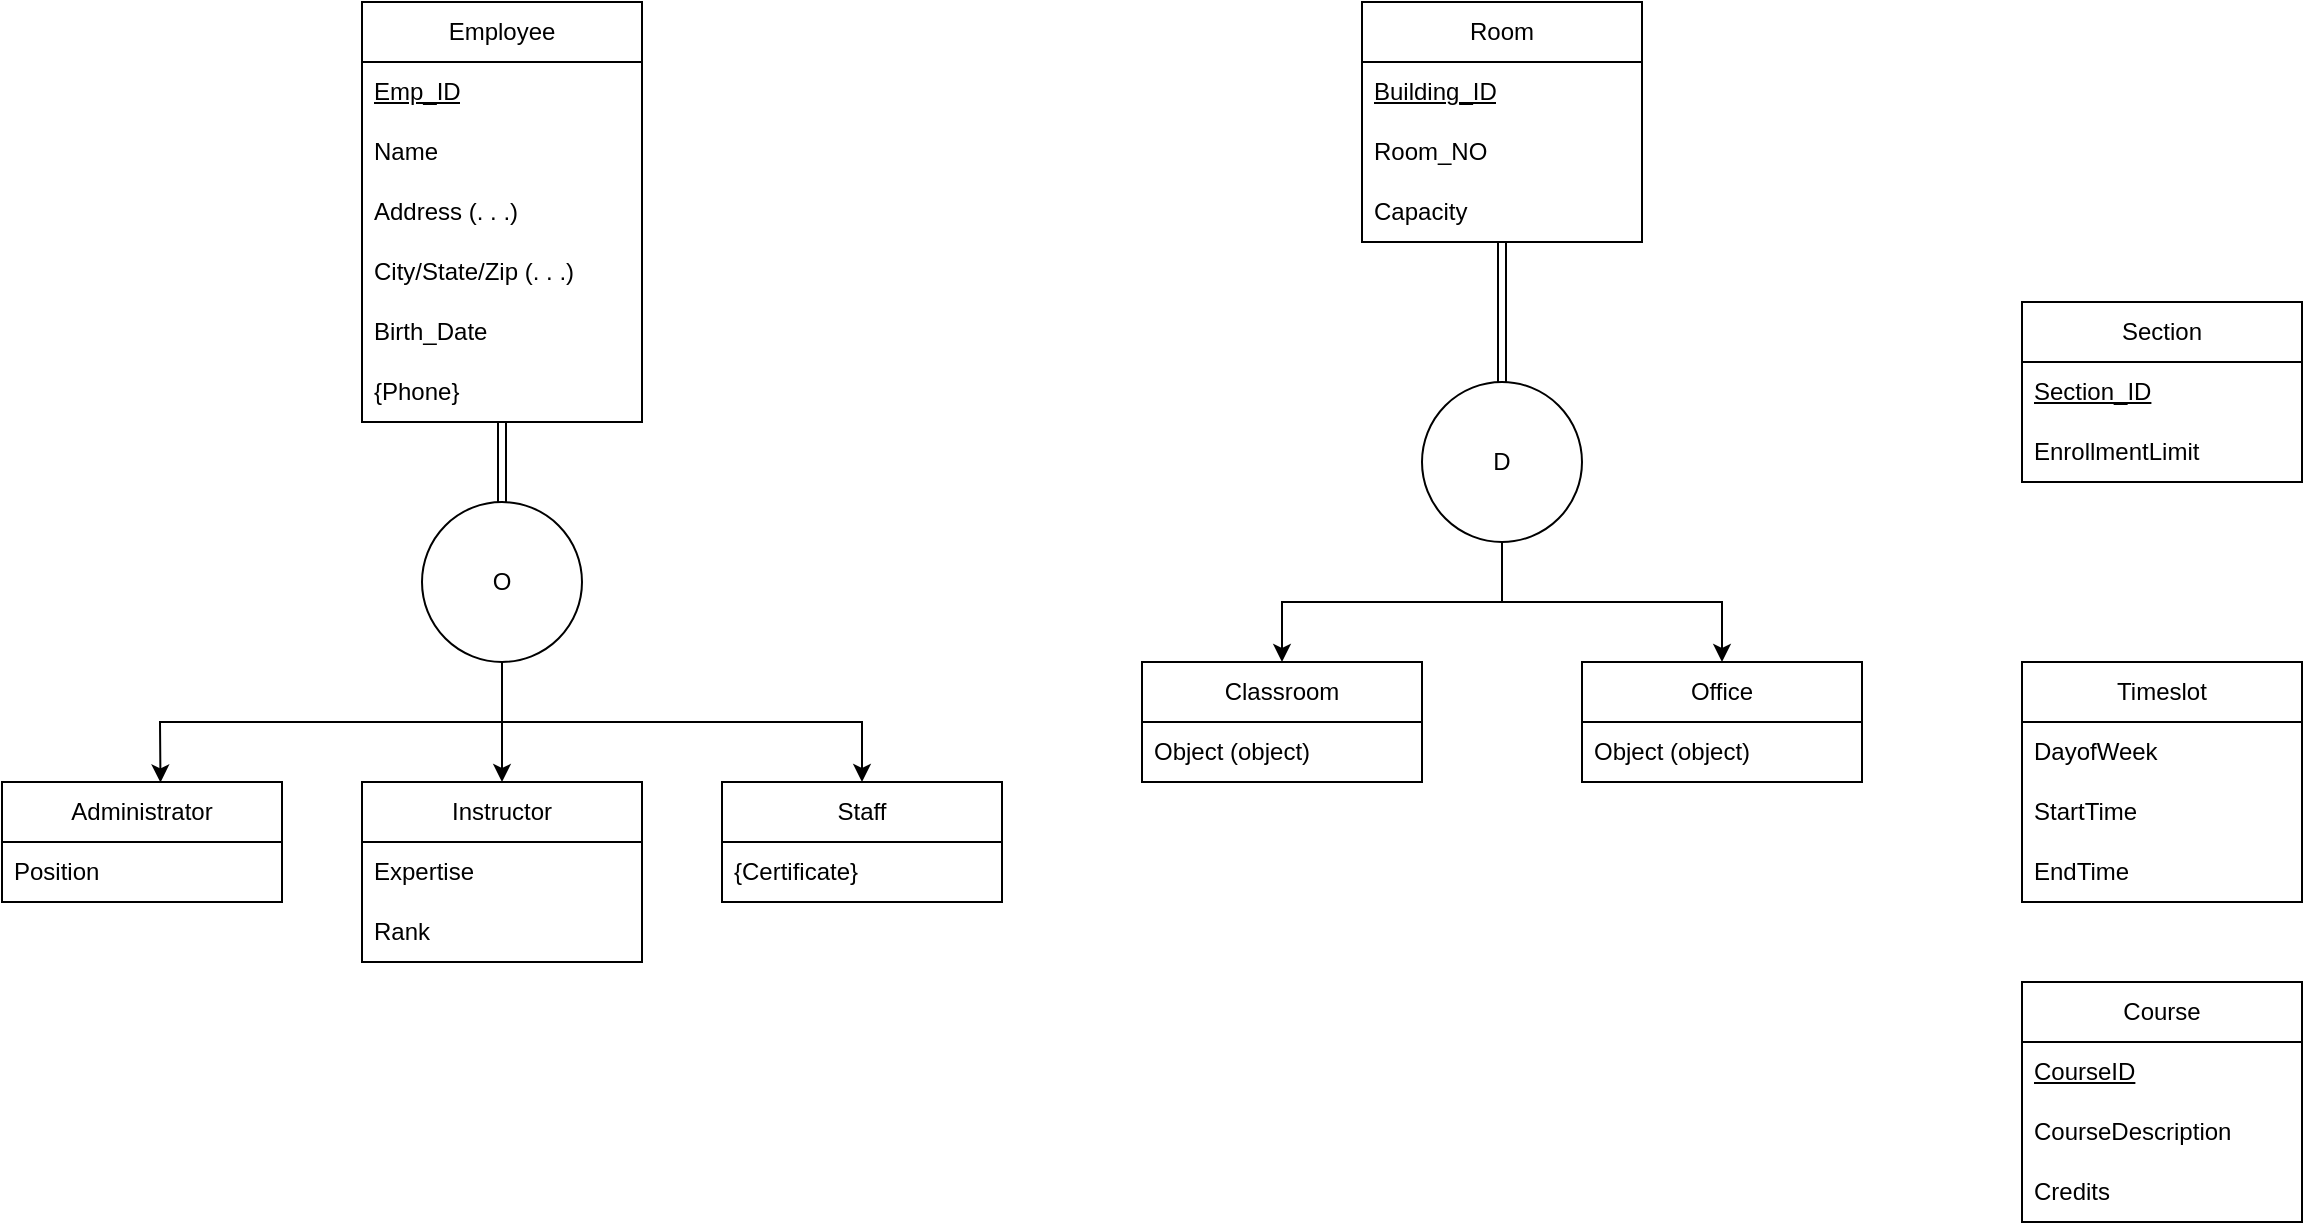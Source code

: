 <mxfile version="28.2.5">
  <diagram name="Page-1" id="pNBeXpuQ4L14QntjSeyP">
    <mxGraphModel dx="916" dy="746" grid="1" gridSize="10" guides="1" tooltips="1" connect="1" arrows="1" fold="1" page="1" pageScale="1" pageWidth="850" pageHeight="1100" math="0" shadow="0">
      <root>
        <mxCell id="0" />
        <mxCell id="1" parent="0" />
        <mxCell id="OhDDxIPIgr9wnCfn7Brg-9" value="" style="edgeStyle=orthogonalEdgeStyle;rounded=0;orthogonalLoop=1;jettySize=auto;html=1;shape=link;" parent="1" source="OhDDxIPIgr9wnCfn7Brg-1" target="OhDDxIPIgr9wnCfn7Brg-8" edge="1">
          <mxGeometry relative="1" as="geometry" />
        </mxCell>
        <mxCell id="OhDDxIPIgr9wnCfn7Brg-1" value="Employee" style="swimlane;fontStyle=0;childLayout=stackLayout;horizontal=1;startSize=30;horizontalStack=0;resizeParent=1;resizeParentMax=0;resizeLast=0;collapsible=1;marginBottom=0;whiteSpace=wrap;html=1;" parent="1" vertex="1">
          <mxGeometry x="340" y="240" width="140" height="210" as="geometry" />
        </mxCell>
        <mxCell id="OhDDxIPIgr9wnCfn7Brg-2" value="&lt;u&gt;Emp_ID&lt;/u&gt;" style="text;strokeColor=none;fillColor=none;align=left;verticalAlign=middle;spacingLeft=4;spacingRight=4;overflow=hidden;points=[[0,0.5],[1,0.5]];portConstraint=eastwest;rotatable=0;whiteSpace=wrap;html=1;" parent="OhDDxIPIgr9wnCfn7Brg-1" vertex="1">
          <mxGeometry y="30" width="140" height="30" as="geometry" />
        </mxCell>
        <mxCell id="OhDDxIPIgr9wnCfn7Brg-3" value="&lt;div&gt;Name&lt;/div&gt;" style="text;strokeColor=none;fillColor=none;align=left;verticalAlign=middle;spacingLeft=4;spacingRight=4;overflow=hidden;points=[[0,0.5],[1,0.5]];portConstraint=eastwest;rotatable=0;whiteSpace=wrap;html=1;" parent="OhDDxIPIgr9wnCfn7Brg-1" vertex="1">
          <mxGeometry y="60" width="140" height="30" as="geometry" />
        </mxCell>
        <mxCell id="OhDDxIPIgr9wnCfn7Brg-4" value="Address&amp;nbsp;(. . .)" style="text;strokeColor=none;fillColor=none;align=left;verticalAlign=middle;spacingLeft=4;spacingRight=4;overflow=hidden;points=[[0,0.5],[1,0.5]];portConstraint=eastwest;rotatable=0;whiteSpace=wrap;html=1;" parent="OhDDxIPIgr9wnCfn7Brg-1" vertex="1">
          <mxGeometry y="90" width="140" height="30" as="geometry" />
        </mxCell>
        <mxCell id="OhDDxIPIgr9wnCfn7Brg-5" value="City/State/Zip (. . .)" style="text;strokeColor=none;fillColor=none;align=left;verticalAlign=middle;spacingLeft=4;spacingRight=4;overflow=hidden;points=[[0,0.5],[1,0.5]];portConstraint=eastwest;rotatable=0;whiteSpace=wrap;html=1;" parent="OhDDxIPIgr9wnCfn7Brg-1" vertex="1">
          <mxGeometry y="120" width="140" height="30" as="geometry" />
        </mxCell>
        <mxCell id="OhDDxIPIgr9wnCfn7Brg-6" value="Birth_Date" style="text;strokeColor=none;fillColor=none;align=left;verticalAlign=middle;spacingLeft=4;spacingRight=4;overflow=hidden;points=[[0,0.5],[1,0.5]];portConstraint=eastwest;rotatable=0;whiteSpace=wrap;html=1;" parent="OhDDxIPIgr9wnCfn7Brg-1" vertex="1">
          <mxGeometry y="150" width="140" height="30" as="geometry" />
        </mxCell>
        <mxCell id="OhDDxIPIgr9wnCfn7Brg-7" value="{Phone}" style="text;strokeColor=none;fillColor=none;align=left;verticalAlign=middle;spacingLeft=4;spacingRight=4;overflow=hidden;points=[[0,0.5],[1,0.5]];portConstraint=eastwest;rotatable=0;whiteSpace=wrap;html=1;" parent="OhDDxIPIgr9wnCfn7Brg-1" vertex="1">
          <mxGeometry y="180" width="140" height="30" as="geometry" />
        </mxCell>
        <mxCell id="OhDDxIPIgr9wnCfn7Brg-19" style="edgeStyle=elbowEdgeStyle;rounded=0;orthogonalLoop=1;jettySize=auto;html=1;elbow=vertical;entryX=0.5;entryY=0;entryDx=0;entryDy=0;" parent="1" source="OhDDxIPIgr9wnCfn7Brg-8" target="OhDDxIPIgr9wnCfn7Brg-10" edge="1">
          <mxGeometry relative="1" as="geometry">
            <mxPoint x="410" y="600" as="targetPoint" />
          </mxGeometry>
        </mxCell>
        <mxCell id="OhDDxIPIgr9wnCfn7Brg-8" value="O" style="ellipse;whiteSpace=wrap;html=1;fontStyle=0;startSize=30;horizontal=1;" parent="1" vertex="1">
          <mxGeometry x="370" y="490" width="80" height="80" as="geometry" />
        </mxCell>
        <mxCell id="OhDDxIPIgr9wnCfn7Brg-10" value="Instructor" style="swimlane;fontStyle=0;childLayout=stackLayout;horizontal=1;startSize=30;horizontalStack=0;resizeParent=1;resizeParentMax=0;resizeLast=0;collapsible=1;marginBottom=0;whiteSpace=wrap;html=1;" parent="1" vertex="1">
          <mxGeometry x="340" y="630" width="140" height="90" as="geometry" />
        </mxCell>
        <mxCell id="OhDDxIPIgr9wnCfn7Brg-11" value="Expertise" style="text;strokeColor=none;fillColor=none;align=left;verticalAlign=middle;spacingLeft=4;spacingRight=4;overflow=hidden;points=[[0,0.5],[1,0.5]];portConstraint=eastwest;rotatable=0;whiteSpace=wrap;html=1;" parent="OhDDxIPIgr9wnCfn7Brg-10" vertex="1">
          <mxGeometry y="30" width="140" height="30" as="geometry" />
        </mxCell>
        <mxCell id="OhDDxIPIgr9wnCfn7Brg-22" value="Rank" style="text;strokeColor=none;fillColor=none;align=left;verticalAlign=middle;spacingLeft=4;spacingRight=4;overflow=hidden;points=[[0,0.5],[1,0.5]];portConstraint=eastwest;rotatable=0;whiteSpace=wrap;html=1;" parent="OhDDxIPIgr9wnCfn7Brg-10" vertex="1">
          <mxGeometry y="60" width="140" height="30" as="geometry" />
        </mxCell>
        <mxCell id="OhDDxIPIgr9wnCfn7Brg-14" value="Administrator" style="swimlane;fontStyle=0;childLayout=stackLayout;horizontal=1;startSize=30;horizontalStack=0;resizeParent=1;resizeParentMax=0;resizeLast=0;collapsible=1;marginBottom=0;whiteSpace=wrap;html=1;" parent="1" vertex="1">
          <mxGeometry x="160" y="630" width="140" height="60" as="geometry" />
        </mxCell>
        <mxCell id="OhDDxIPIgr9wnCfn7Brg-15" value="Position" style="text;strokeColor=none;fillColor=none;align=left;verticalAlign=middle;spacingLeft=4;spacingRight=4;overflow=hidden;points=[[0,0.5],[1,0.5]];portConstraint=eastwest;rotatable=0;whiteSpace=wrap;html=1;" parent="OhDDxIPIgr9wnCfn7Brg-14" vertex="1">
          <mxGeometry y="30" width="140" height="30" as="geometry" />
        </mxCell>
        <mxCell id="OhDDxIPIgr9wnCfn7Brg-16" value="Staff" style="swimlane;fontStyle=0;childLayout=stackLayout;horizontal=1;startSize=30;horizontalStack=0;resizeParent=1;resizeParentMax=0;resizeLast=0;collapsible=1;marginBottom=0;whiteSpace=wrap;html=1;" parent="1" vertex="1">
          <mxGeometry x="520" y="630" width="140" height="60" as="geometry" />
        </mxCell>
        <mxCell id="OhDDxIPIgr9wnCfn7Brg-17" value="{Certificate}" style="text;strokeColor=none;fillColor=none;align=left;verticalAlign=middle;spacingLeft=4;spacingRight=4;overflow=hidden;points=[[0,0.5],[1,0.5]];portConstraint=eastwest;rotatable=0;whiteSpace=wrap;html=1;" parent="OhDDxIPIgr9wnCfn7Brg-16" vertex="1">
          <mxGeometry y="30" width="140" height="30" as="geometry" />
        </mxCell>
        <mxCell id="OhDDxIPIgr9wnCfn7Brg-20" value="" style="endArrow=classic;html=1;rounded=0;entryX=0.566;entryY=0.004;entryDx=0;entryDy=0;entryPerimeter=0;" parent="1" target="OhDDxIPIgr9wnCfn7Brg-14" edge="1">
          <mxGeometry width="50" height="50" relative="1" as="geometry">
            <mxPoint x="410" y="600" as="sourcePoint" />
            <mxPoint x="210" y="600" as="targetPoint" />
            <Array as="points">
              <mxPoint x="239" y="600" />
            </Array>
          </mxGeometry>
        </mxCell>
        <mxCell id="OhDDxIPIgr9wnCfn7Brg-21" value="" style="endArrow=classic;html=1;rounded=0;entryX=0.566;entryY=0.004;entryDx=0;entryDy=0;entryPerimeter=0;" parent="1" edge="1">
          <mxGeometry width="50" height="50" relative="1" as="geometry">
            <mxPoint x="410" y="600" as="sourcePoint" />
            <mxPoint x="590" y="630" as="targetPoint" />
            <Array as="points">
              <mxPoint x="590" y="600" />
            </Array>
          </mxGeometry>
        </mxCell>
        <mxCell id="OhDDxIPIgr9wnCfn7Brg-23" value="" style="edgeStyle=orthogonalEdgeStyle;rounded=0;orthogonalLoop=1;jettySize=auto;html=1;shape=link;" parent="1" source="OhDDxIPIgr9wnCfn7Brg-24" target="OhDDxIPIgr9wnCfn7Brg-32" edge="1">
          <mxGeometry relative="1" as="geometry" />
        </mxCell>
        <mxCell id="OhDDxIPIgr9wnCfn7Brg-24" value="Room" style="swimlane;fontStyle=0;childLayout=stackLayout;horizontal=1;startSize=30;horizontalStack=0;resizeParent=1;resizeParentMax=0;resizeLast=0;collapsible=1;marginBottom=0;whiteSpace=wrap;html=1;" parent="1" vertex="1">
          <mxGeometry x="840" y="240" width="140" height="120" as="geometry" />
        </mxCell>
        <mxCell id="OhDDxIPIgr9wnCfn7Brg-25" value="&lt;u&gt;Building_ID&lt;/u&gt;" style="text;strokeColor=none;fillColor=none;align=left;verticalAlign=middle;spacingLeft=4;spacingRight=4;overflow=hidden;points=[[0,0.5],[1,0.5]];portConstraint=eastwest;rotatable=0;whiteSpace=wrap;html=1;" parent="OhDDxIPIgr9wnCfn7Brg-24" vertex="1">
          <mxGeometry y="30" width="140" height="30" as="geometry" />
        </mxCell>
        <mxCell id="OhDDxIPIgr9wnCfn7Brg-26" value="Room_NO" style="text;strokeColor=none;fillColor=none;align=left;verticalAlign=middle;spacingLeft=4;spacingRight=4;overflow=hidden;points=[[0,0.5],[1,0.5]];portConstraint=eastwest;rotatable=0;whiteSpace=wrap;html=1;" parent="OhDDxIPIgr9wnCfn7Brg-24" vertex="1">
          <mxGeometry y="60" width="140" height="30" as="geometry" />
        </mxCell>
        <mxCell id="OhDDxIPIgr9wnCfn7Brg-27" value="Capacity" style="text;strokeColor=none;fillColor=none;align=left;verticalAlign=middle;spacingLeft=4;spacingRight=4;overflow=hidden;points=[[0,0.5],[1,0.5]];portConstraint=eastwest;rotatable=0;whiteSpace=wrap;html=1;" parent="OhDDxIPIgr9wnCfn7Brg-24" vertex="1">
          <mxGeometry y="90" width="140" height="30" as="geometry" />
        </mxCell>
        <mxCell id="OhDDxIPIgr9wnCfn7Brg-31" style="edgeStyle=elbowEdgeStyle;rounded=0;orthogonalLoop=1;jettySize=auto;html=1;elbow=vertical;endArrow=none;endFill=0;" parent="1" source="OhDDxIPIgr9wnCfn7Brg-32" edge="1">
          <mxGeometry relative="1" as="geometry">
            <mxPoint x="910" y="540" as="targetPoint" />
          </mxGeometry>
        </mxCell>
        <mxCell id="OhDDxIPIgr9wnCfn7Brg-32" value="D" style="ellipse;whiteSpace=wrap;html=1;fontStyle=0;startSize=30;horizontal=1;" parent="1" vertex="1">
          <mxGeometry x="870" y="430" width="80" height="80" as="geometry" />
        </mxCell>
        <mxCell id="OhDDxIPIgr9wnCfn7Brg-36" value="Classroom" style="swimlane;fontStyle=0;childLayout=stackLayout;horizontal=1;startSize=30;horizontalStack=0;resizeParent=1;resizeParentMax=0;resizeLast=0;collapsible=1;marginBottom=0;whiteSpace=wrap;html=1;" parent="1" vertex="1">
          <mxGeometry x="730" y="570" width="140" height="60" as="geometry" />
        </mxCell>
        <mxCell id="OhDDxIPIgr9wnCfn7Brg-37" value="Object (object)" style="text;strokeColor=none;fillColor=none;align=left;verticalAlign=middle;spacingLeft=4;spacingRight=4;overflow=hidden;points=[[0,0.5],[1,0.5]];portConstraint=eastwest;rotatable=0;whiteSpace=wrap;html=1;" parent="OhDDxIPIgr9wnCfn7Brg-36" vertex="1">
          <mxGeometry y="30" width="140" height="30" as="geometry" />
        </mxCell>
        <mxCell id="OhDDxIPIgr9wnCfn7Brg-38" value="Office" style="swimlane;fontStyle=0;childLayout=stackLayout;horizontal=1;startSize=30;horizontalStack=0;resizeParent=1;resizeParentMax=0;resizeLast=0;collapsible=1;marginBottom=0;whiteSpace=wrap;html=1;" parent="1" vertex="1">
          <mxGeometry x="950" y="570" width="140" height="60" as="geometry" />
        </mxCell>
        <mxCell id="OhDDxIPIgr9wnCfn7Brg-39" value="Object (object)" style="text;strokeColor=none;fillColor=none;align=left;verticalAlign=middle;spacingLeft=4;spacingRight=4;overflow=hidden;points=[[0,0.5],[1,0.5]];portConstraint=eastwest;rotatable=0;whiteSpace=wrap;html=1;" parent="OhDDxIPIgr9wnCfn7Brg-38" vertex="1">
          <mxGeometry y="30" width="140" height="30" as="geometry" />
        </mxCell>
        <mxCell id="OhDDxIPIgr9wnCfn7Brg-40" value="" style="endArrow=classic;html=1;rounded=0;" parent="1" edge="1">
          <mxGeometry width="50" height="50" relative="1" as="geometry">
            <mxPoint x="910" y="540" as="sourcePoint" />
            <mxPoint x="800" y="570" as="targetPoint" />
            <Array as="points">
              <mxPoint x="800" y="540" />
            </Array>
          </mxGeometry>
        </mxCell>
        <mxCell id="OhDDxIPIgr9wnCfn7Brg-41" value="" style="endArrow=classic;html=1;rounded=0;entryX=0.5;entryY=0;entryDx=0;entryDy=0;" parent="1" target="OhDDxIPIgr9wnCfn7Brg-38" edge="1">
          <mxGeometry width="50" height="50" relative="1" as="geometry">
            <mxPoint x="910" y="540" as="sourcePoint" />
            <mxPoint x="1010" y="560" as="targetPoint" />
            <Array as="points">
              <mxPoint x="1020" y="540" />
            </Array>
          </mxGeometry>
        </mxCell>
        <mxCell id="dM-d7xp5EMUZUrmFZuvB-1" value="Timeslot" style="swimlane;fontStyle=0;childLayout=stackLayout;horizontal=1;startSize=30;horizontalStack=0;resizeParent=1;resizeParentMax=0;resizeLast=0;collapsible=1;marginBottom=0;whiteSpace=wrap;html=1;" vertex="1" parent="1">
          <mxGeometry x="1170" y="570" width="140" height="120" as="geometry" />
        </mxCell>
        <mxCell id="dM-d7xp5EMUZUrmFZuvB-2" value="DayofWeek" style="text;strokeColor=none;fillColor=none;align=left;verticalAlign=middle;spacingLeft=4;spacingRight=4;overflow=hidden;points=[[0,0.5],[1,0.5]];portConstraint=eastwest;rotatable=0;whiteSpace=wrap;html=1;" vertex="1" parent="dM-d7xp5EMUZUrmFZuvB-1">
          <mxGeometry y="30" width="140" height="30" as="geometry" />
        </mxCell>
        <mxCell id="dM-d7xp5EMUZUrmFZuvB-3" value="StartTime" style="text;strokeColor=none;fillColor=none;align=left;verticalAlign=middle;spacingLeft=4;spacingRight=4;overflow=hidden;points=[[0,0.5],[1,0.5]];portConstraint=eastwest;rotatable=0;whiteSpace=wrap;html=1;" vertex="1" parent="dM-d7xp5EMUZUrmFZuvB-1">
          <mxGeometry y="60" width="140" height="30" as="geometry" />
        </mxCell>
        <mxCell id="dM-d7xp5EMUZUrmFZuvB-4" value="EndTime" style="text;strokeColor=none;fillColor=none;align=left;verticalAlign=middle;spacingLeft=4;spacingRight=4;overflow=hidden;points=[[0,0.5],[1,0.5]];portConstraint=eastwest;rotatable=0;whiteSpace=wrap;html=1;" vertex="1" parent="dM-d7xp5EMUZUrmFZuvB-1">
          <mxGeometry y="90" width="140" height="30" as="geometry" />
        </mxCell>
        <mxCell id="dM-d7xp5EMUZUrmFZuvB-6" value="Course" style="swimlane;fontStyle=0;childLayout=stackLayout;horizontal=1;startSize=30;horizontalStack=0;resizeParent=1;resizeParentMax=0;resizeLast=0;collapsible=1;marginBottom=0;whiteSpace=wrap;html=1;" vertex="1" parent="1">
          <mxGeometry x="1170" y="730" width="140" height="120" as="geometry" />
        </mxCell>
        <mxCell id="dM-d7xp5EMUZUrmFZuvB-7" value="&lt;u&gt;CourseID&lt;/u&gt;" style="text;strokeColor=none;fillColor=none;align=left;verticalAlign=middle;spacingLeft=4;spacingRight=4;overflow=hidden;points=[[0,0.5],[1,0.5]];portConstraint=eastwest;rotatable=0;whiteSpace=wrap;html=1;" vertex="1" parent="dM-d7xp5EMUZUrmFZuvB-6">
          <mxGeometry y="30" width="140" height="30" as="geometry" />
        </mxCell>
        <mxCell id="dM-d7xp5EMUZUrmFZuvB-8" value="CourseDescription" style="text;strokeColor=none;fillColor=none;align=left;verticalAlign=middle;spacingLeft=4;spacingRight=4;overflow=hidden;points=[[0,0.5],[1,0.5]];portConstraint=eastwest;rotatable=0;whiteSpace=wrap;html=1;" vertex="1" parent="dM-d7xp5EMUZUrmFZuvB-6">
          <mxGeometry y="60" width="140" height="30" as="geometry" />
        </mxCell>
        <mxCell id="dM-d7xp5EMUZUrmFZuvB-9" value="Credits" style="text;strokeColor=none;fillColor=none;align=left;verticalAlign=middle;spacingLeft=4;spacingRight=4;overflow=hidden;points=[[0,0.5],[1,0.5]];portConstraint=eastwest;rotatable=0;whiteSpace=wrap;html=1;" vertex="1" parent="dM-d7xp5EMUZUrmFZuvB-6">
          <mxGeometry y="90" width="140" height="30" as="geometry" />
        </mxCell>
        <mxCell id="dM-d7xp5EMUZUrmFZuvB-11" value="Section" style="swimlane;fontStyle=0;childLayout=stackLayout;horizontal=1;startSize=30;horizontalStack=0;resizeParent=1;resizeParentMax=0;resizeLast=0;collapsible=1;marginBottom=0;whiteSpace=wrap;html=1;" vertex="1" parent="1">
          <mxGeometry x="1170" y="390" width="140" height="90" as="geometry" />
        </mxCell>
        <mxCell id="dM-d7xp5EMUZUrmFZuvB-12" value="&lt;u&gt;Section_ID&lt;/u&gt;" style="text;strokeColor=none;fillColor=none;align=left;verticalAlign=middle;spacingLeft=4;spacingRight=4;overflow=hidden;points=[[0,0.5],[1,0.5]];portConstraint=eastwest;rotatable=0;whiteSpace=wrap;html=1;" vertex="1" parent="dM-d7xp5EMUZUrmFZuvB-11">
          <mxGeometry y="30" width="140" height="30" as="geometry" />
        </mxCell>
        <mxCell id="dM-d7xp5EMUZUrmFZuvB-13" value="EnrollmentLimit" style="text;strokeColor=none;fillColor=none;align=left;verticalAlign=middle;spacingLeft=4;spacingRight=4;overflow=hidden;points=[[0,0.5],[1,0.5]];portConstraint=eastwest;rotatable=0;whiteSpace=wrap;html=1;" vertex="1" parent="dM-d7xp5EMUZUrmFZuvB-11">
          <mxGeometry y="60" width="140" height="30" as="geometry" />
        </mxCell>
      </root>
    </mxGraphModel>
  </diagram>
</mxfile>
